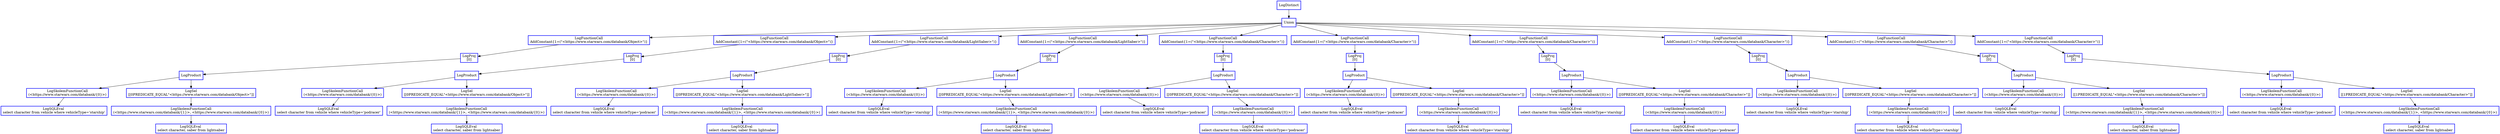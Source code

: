 digraph  g{
node [shape=rectangle, color=black, fontcolor=black, style=bold]
0 [label="LogDistinct" , color = blue] ; 
1 [label="Union", color = blue] ; 
0 -> 1 ; 
2 [label="LogFunctionCall
AddConstant{1=(\"<https://www.starwars.com/databank/Object>\")}" , color = blue] ; 
1 -> 2 ; 
3 [label="LogProj
[0]" , color = blue] ; 
2 -> 3 ; 
4 [label="LogProduct", color = blue] ; 
3 -> 4 ; 
5 [label="LogSkolemFunctionCall
(<https://www.starwars.com/databank/{0}>)" , color = blue] ; 
4 -> 5 ; 
6 [label="LogSQLEval 
select character from vehicle where vehicleType='starship'", color = blue] ; 
5 -> 6 ; 
7 [label="LogSel
[[0PREDICATE_EQUAL\"<https://www.starwars.com/databank/Object>\"]]" , color = blue] ; 
4 -> 7 ; 
8 [label="LogSkolemFunctionCall
(<https://www.starwars.com/databank/{1}>, <https://www.starwars.com/databank/{0}>)" , color = blue] ; 
7 -> 8 ; 
9 [label="LogSQLEval 
select character, saber from lightsaber", color = blue] ; 
8 -> 9 ; 
11 [label="LogFunctionCall
AddConstant{1=(\"<https://www.starwars.com/databank/Object>\")}" , color = blue] ; 
1 -> 11 ; 
12 [label="LogProj
[0]" , color = blue] ; 
11 -> 12 ; 
13 [label="LogProduct", color = blue] ; 
12 -> 13 ; 
14 [label="LogSkolemFunctionCall
(<https://www.starwars.com/databank/{0}>)" , color = blue] ; 
13 -> 14 ; 
15 [label="LogSQLEval 
select character from vehicle where vehicleType='podracer'", color = blue] ; 
14 -> 15 ; 
16 [label="LogSel
[[0PREDICATE_EQUAL\"<https://www.starwars.com/databank/Object>\"]]" , color = blue] ; 
13 -> 16 ; 
17 [label="LogSkolemFunctionCall
(<https://www.starwars.com/databank/{1}>, <https://www.starwars.com/databank/{0}>)" , color = blue] ; 
16 -> 17 ; 
18 [label="LogSQLEval 
select character, saber from lightsaber", color = blue] ; 
17 -> 18 ; 
20 [label="LogFunctionCall
AddConstant{1=(\"<https://www.starwars.com/databank/LightSaber>\")}" , color = blue] ; 
1 -> 20 ; 
21 [label="LogProj
[0]" , color = blue] ; 
20 -> 21 ; 
22 [label="LogProduct", color = blue] ; 
21 -> 22 ; 
23 [label="LogSkolemFunctionCall
(<https://www.starwars.com/databank/{0}>)" , color = blue] ; 
22 -> 23 ; 
24 [label="LogSQLEval 
select character from vehicle where vehicleType='podracer'", color = blue] ; 
23 -> 24 ; 
25 [label="LogSel
[[0PREDICATE_EQUAL\"<https://www.starwars.com/databank/LightSaber>\"]]" , color = blue] ; 
22 -> 25 ; 
26 [label="LogSkolemFunctionCall
(<https://www.starwars.com/databank/{1}>, <https://www.starwars.com/databank/{0}>)" , color = blue] ; 
25 -> 26 ; 
27 [label="LogSQLEval 
select character, saber from lightsaber", color = blue] ; 
26 -> 27 ; 
29 [label="LogFunctionCall
AddConstant{1=(\"<https://www.starwars.com/databank/LightSaber>\")}" , color = blue] ; 
1 -> 29 ; 
30 [label="LogProj
[0]" , color = blue] ; 
29 -> 30 ; 
31 [label="LogProduct", color = blue] ; 
30 -> 31 ; 
32 [label="LogSkolemFunctionCall
(<https://www.starwars.com/databank/{0}>)" , color = blue] ; 
31 -> 32 ; 
33 [label="LogSQLEval 
select character from vehicle where vehicleType='starship'", color = blue] ; 
32 -> 33 ; 
34 [label="LogSel
[[0PREDICATE_EQUAL\"<https://www.starwars.com/databank/LightSaber>\"]]" , color = blue] ; 
31 -> 34 ; 
35 [label="LogSkolemFunctionCall
(<https://www.starwars.com/databank/{1}>, <https://www.starwars.com/databank/{0}>)" , color = blue] ; 
34 -> 35 ; 
36 [label="LogSQLEval 
select character, saber from lightsaber", color = blue] ; 
35 -> 36 ; 
38 [label="LogFunctionCall
AddConstant{1=(\"<https://www.starwars.com/databank/Character>\")}" , color = blue] ; 
1 -> 38 ; 
39 [label="LogProj
[0]" , color = blue] ; 
38 -> 39 ; 
40 [label="LogProduct", color = blue] ; 
39 -> 40 ; 
41 [label="LogSkolemFunctionCall
(<https://www.starwars.com/databank/{0}>)" , color = blue] ; 
40 -> 41 ; 
42 [label="LogSQLEval 
select character from vehicle where vehicleType='podracer'", color = blue] ; 
41 -> 42 ; 
43 [label="LogSel
[[0PREDICATE_EQUAL\"<https://www.starwars.com/databank/Character>\"]]" , color = blue] ; 
40 -> 43 ; 
44 [label="LogSkolemFunctionCall
(<https://www.starwars.com/databank/{0}>)" , color = blue] ; 
43 -> 44 ; 
45 [label="LogSQLEval 
select character from vehicle where vehicleType='podracer'", color = blue] ; 
44 -> 45 ; 
47 [label="LogFunctionCall
AddConstant{1=(\"<https://www.starwars.com/databank/Character>\")}" , color = blue] ; 
1 -> 47 ; 
48 [label="LogProj
[0]" , color = blue] ; 
47 -> 48 ; 
49 [label="LogProduct", color = blue] ; 
48 -> 49 ; 
50 [label="LogSkolemFunctionCall
(<https://www.starwars.com/databank/{0}>)" , color = blue] ; 
49 -> 50 ; 
51 [label="LogSQLEval 
select character from vehicle where vehicleType='podracer'", color = blue] ; 
50 -> 51 ; 
52 [label="LogSel
[[0PREDICATE_EQUAL\"<https://www.starwars.com/databank/Character>\"]]" , color = blue] ; 
49 -> 52 ; 
53 [label="LogSkolemFunctionCall
(<https://www.starwars.com/databank/{0}>)" , color = blue] ; 
52 -> 53 ; 
54 [label="LogSQLEval 
select character from vehicle where vehicleType='starship'", color = blue] ; 
53 -> 54 ; 
56 [label="LogFunctionCall
AddConstant{1=(\"<https://www.starwars.com/databank/Character>\")}" , color = blue] ; 
1 -> 56 ; 
57 [label="LogProj
[0]" , color = blue] ; 
56 -> 57 ; 
58 [label="LogProduct", color = blue] ; 
57 -> 58 ; 
59 [label="LogSkolemFunctionCall
(<https://www.starwars.com/databank/{0}>)" , color = blue] ; 
58 -> 59 ; 
60 [label="LogSQLEval 
select character from vehicle where vehicleType='starship'", color = blue] ; 
59 -> 60 ; 
61 [label="LogSel
[[0PREDICATE_EQUAL\"<https://www.starwars.com/databank/Character>\"]]" , color = blue] ; 
58 -> 61 ; 
62 [label="LogSkolemFunctionCall
(<https://www.starwars.com/databank/{0}>)" , color = blue] ; 
61 -> 62 ; 
63 [label="LogSQLEval 
select character from vehicle where vehicleType='podracer'", color = blue] ; 
62 -> 63 ; 
65 [label="LogFunctionCall
AddConstant{1=(\"<https://www.starwars.com/databank/Character>\")}" , color = blue] ; 
1 -> 65 ; 
66 [label="LogProj
[0]" , color = blue] ; 
65 -> 66 ; 
67 [label="LogProduct", color = blue] ; 
66 -> 67 ; 
68 [label="LogSkolemFunctionCall
(<https://www.starwars.com/databank/{0}>)" , color = blue] ; 
67 -> 68 ; 
69 [label="LogSQLEval 
select character from vehicle where vehicleType='starship'", color = blue] ; 
68 -> 69 ; 
70 [label="LogSel
[[0PREDICATE_EQUAL\"<https://www.starwars.com/databank/Character>\"]]" , color = blue] ; 
67 -> 70 ; 
71 [label="LogSkolemFunctionCall
(<https://www.starwars.com/databank/{0}>)" , color = blue] ; 
70 -> 71 ; 
72 [label="LogSQLEval 
select character from vehicle where vehicleType='starship'", color = blue] ; 
71 -> 72 ; 
74 [label="LogFunctionCall
AddConstant{1=(\"<https://www.starwars.com/databank/Character>\")}" , color = blue] ; 
1 -> 74 ; 
75 [label="LogProj
[0]" , color = blue] ; 
74 -> 75 ; 
76 [label="LogProduct", color = blue] ; 
75 -> 76 ; 
77 [label="LogSkolemFunctionCall
(<https://www.starwars.com/databank/{0}>)" , color = blue] ; 
76 -> 77 ; 
78 [label="LogSQLEval 
select character from vehicle where vehicleType='starship'", color = blue] ; 
77 -> 78 ; 
79 [label="LogSel
[[1PREDICATE_EQUAL\"<https://www.starwars.com/databank/Character>\"]]" , color = blue] ; 
76 -> 79 ; 
80 [label="LogSkolemFunctionCall
(<https://www.starwars.com/databank/{1}>, <https://www.starwars.com/databank/{0}>)" , color = blue] ; 
79 -> 80 ; 
81 [label="LogSQLEval 
select character, saber from lightsaber", color = blue] ; 
80 -> 81 ; 
83 [label="LogFunctionCall
AddConstant{1=(\"<https://www.starwars.com/databank/Character>\")}" , color = blue] ; 
1 -> 83 ; 
84 [label="LogProj
[0]" , color = blue] ; 
83 -> 84 ; 
85 [label="LogProduct", color = blue] ; 
84 -> 85 ; 
86 [label="LogSkolemFunctionCall
(<https://www.starwars.com/databank/{0}>)" , color = blue] ; 
85 -> 86 ; 
87 [label="LogSQLEval 
select character from vehicle where vehicleType='podracer'", color = blue] ; 
86 -> 87 ; 
88 [label="LogSel
[[1PREDICATE_EQUAL\"<https://www.starwars.com/databank/Character>\"]]" , color = blue] ; 
85 -> 88 ; 
89 [label="LogSkolemFunctionCall
(<https://www.starwars.com/databank/{1}>, <https://www.starwars.com/databank/{0}>)" , color = blue] ; 
88 -> 89 ; 
90 [label="LogSQLEval 
select character, saber from lightsaber", color = blue] ; 
89 -> 90 ; 
}

